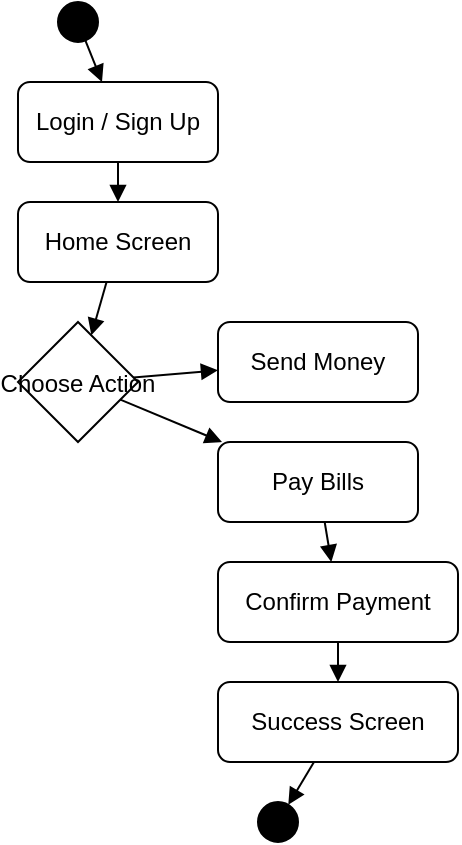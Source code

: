 <?xml version='1.0' encoding='UTF-8'?>
<mxfile>
  <diagram name="Activity Diagram" id="activity-diagram">
    <mxGraphModel dx="1228" dy="781" grid="1" gridSize="10">
      <root>
        <mxCell id="0"/>
        <mxCell id="1" parent="0"/>
        <mxCell id="24" style="ellipse;fillColor=black;" vertex="1" parent="1">
          <mxGeometry x="40" y="20" width="20" height="20" as="geometry"/>
        </mxCell>
        <mxCell id="25" value="Login / Sign Up" style="rounded=1;whiteSpace=wrap;" vertex="1" parent="1">
          <mxGeometry x="20" y="60" width="100" height="40" as="geometry"/>
        </mxCell>
        <mxCell id="26" value="Home Screen" style="rounded=1;whiteSpace=wrap;" vertex="1" parent="1">
          <mxGeometry x="20" y="120" width="100" height="40" as="geometry"/>
        </mxCell>
        <mxCell id="27" value="Choose Action" style="rhombus;" vertex="1" parent="1">
          <mxGeometry x="20" y="180" width="60" height="60" as="geometry"/>
        </mxCell>
        <mxCell id="28" value="Send Money" style="rounded=1;whiteSpace=wrap;" vertex="1" parent="1">
          <mxGeometry x="120" y="180" width="100" height="40" as="geometry"/>
        </mxCell>
        <mxCell id="29" value="Pay Bills" style="rounded=1;whiteSpace=wrap;" vertex="1" parent="1">
          <mxGeometry x="120" y="240" width="100" height="40" as="geometry"/>
        </mxCell>
        <mxCell id="30" value="Confirm Payment" style="rounded=1;whiteSpace=wrap;" vertex="1" parent="1">
          <mxGeometry x="120" y="300" width="120" height="40" as="geometry"/>
        </mxCell>
        <mxCell id="31" value="Success Screen" style="rounded=1;whiteSpace=wrap;" vertex="1" parent="1">
          <mxGeometry x="120" y="360" width="120" height="40" as="geometry"/>
        </mxCell>
        <mxCell id="32" style="ellipse;whiteSpace=wrap;html=1;fillColor=black;" vertex="1" parent="1">
          <mxGeometry x="140" y="420" width="20" height="20" as="geometry"/>
        </mxCell>
        <mxCell id="33" style="endArrow=block;" edge="1" parent="1" source="24" target="25"><mxGeometry relative="1" as="geometry"/></mxCell>
        <mxCell id="34" style="endArrow=block;" edge="1" parent="1" source="25" target="26"><mxGeometry relative="1" as="geometry"/></mxCell>
        <mxCell id="35" style="endArrow=block;" edge="1" parent="1" source="26" target="27"><mxGeometry relative="1" as="geometry"/></mxCell>
        <mxCell id="36" style="endArrow=block;" edge="1" parent="1" source="27" target="28"><mxGeometry relative="1" as="geometry"/></mxCell>
        <mxCell id="37" style="endArrow=block;" edge="1" parent="1" source="27" target="29"><mxGeometry relative="1" as="geometry"/></mxCell>
        <mxCell id="38" style="endArrow=block;" edge="1" parent="1" source="29" target="30"><mxGeometry relative="1" as="geometry"/></mxCell>
        <mxCell id="39" style="endArrow=block;" edge="1" parent="1" source="30" target="31"><mxGeometry relative="1" as="geometry"/></mxCell>
        <mxCell id="40" style="endArrow=block;" edge="1" parent="1" source="31" target="32"><mxGeometry relative="1" as="geometry"/></mxCell>
      </root>
    </mxGraphModel>
  </diagram>
</mxfile>
